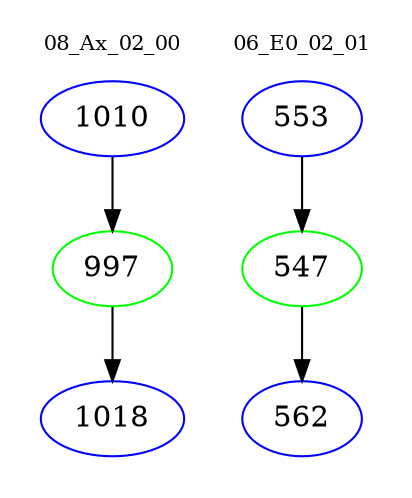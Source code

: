 digraph{
subgraph cluster_0 {
color = white
label = "08_Ax_02_00";
fontsize=10;
T0_1010 [label="1010", color="blue"]
T0_1010 -> T0_997 [color="black"]
T0_997 [label="997", color="green"]
T0_997 -> T0_1018 [color="black"]
T0_1018 [label="1018", color="blue"]
}
subgraph cluster_1 {
color = white
label = "06_E0_02_01";
fontsize=10;
T1_553 [label="553", color="blue"]
T1_553 -> T1_547 [color="black"]
T1_547 [label="547", color="green"]
T1_547 -> T1_562 [color="black"]
T1_562 [label="562", color="blue"]
}
}
